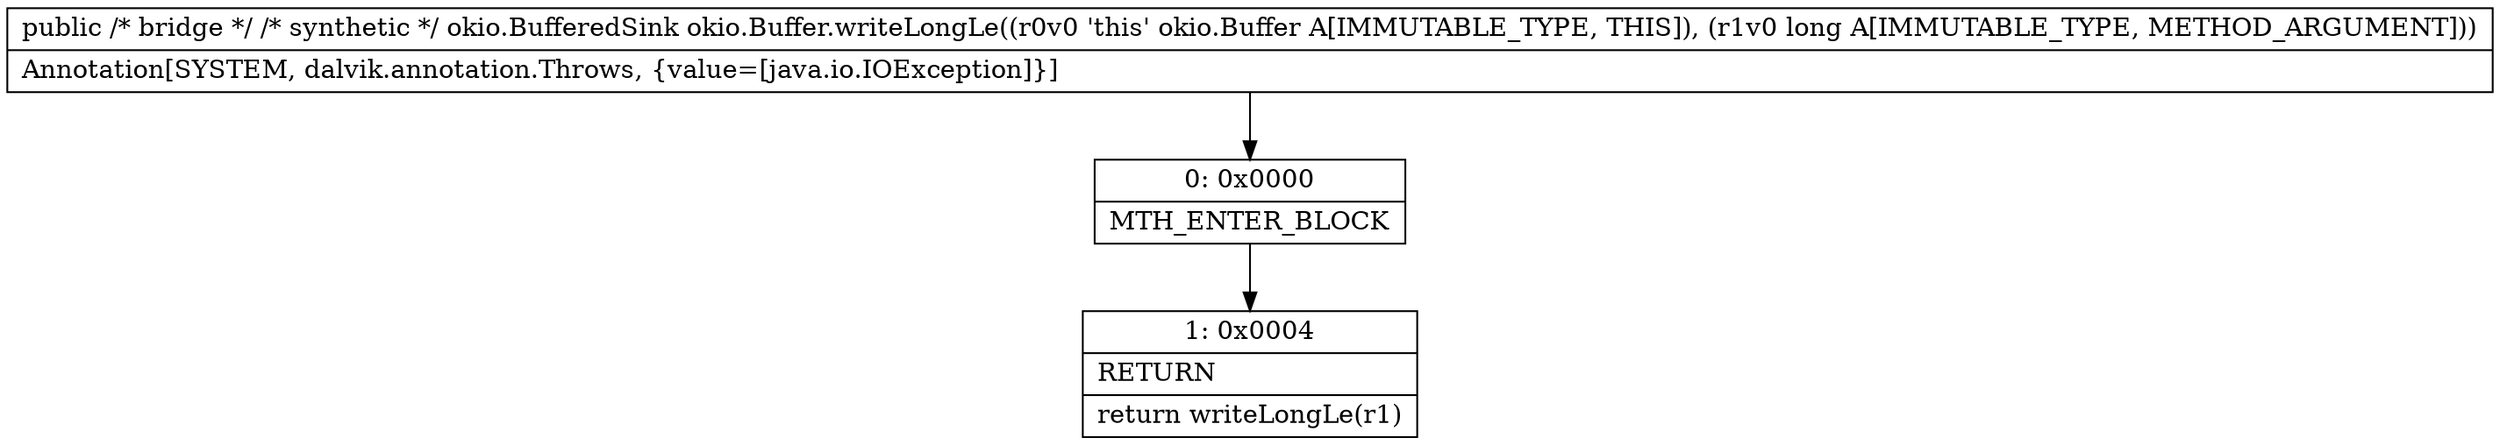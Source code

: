 digraph "CFG forokio.Buffer.writeLongLe(J)Lokio\/BufferedSink;" {
Node_0 [shape=record,label="{0\:\ 0x0000|MTH_ENTER_BLOCK\l}"];
Node_1 [shape=record,label="{1\:\ 0x0004|RETURN\l|return writeLongLe(r1)\l}"];
MethodNode[shape=record,label="{public \/* bridge *\/ \/* synthetic *\/ okio.BufferedSink okio.Buffer.writeLongLe((r0v0 'this' okio.Buffer A[IMMUTABLE_TYPE, THIS]), (r1v0 long A[IMMUTABLE_TYPE, METHOD_ARGUMENT]))  | Annotation[SYSTEM, dalvik.annotation.Throws, \{value=[java.io.IOException]\}]\l}"];
MethodNode -> Node_0;
Node_0 -> Node_1;
}

